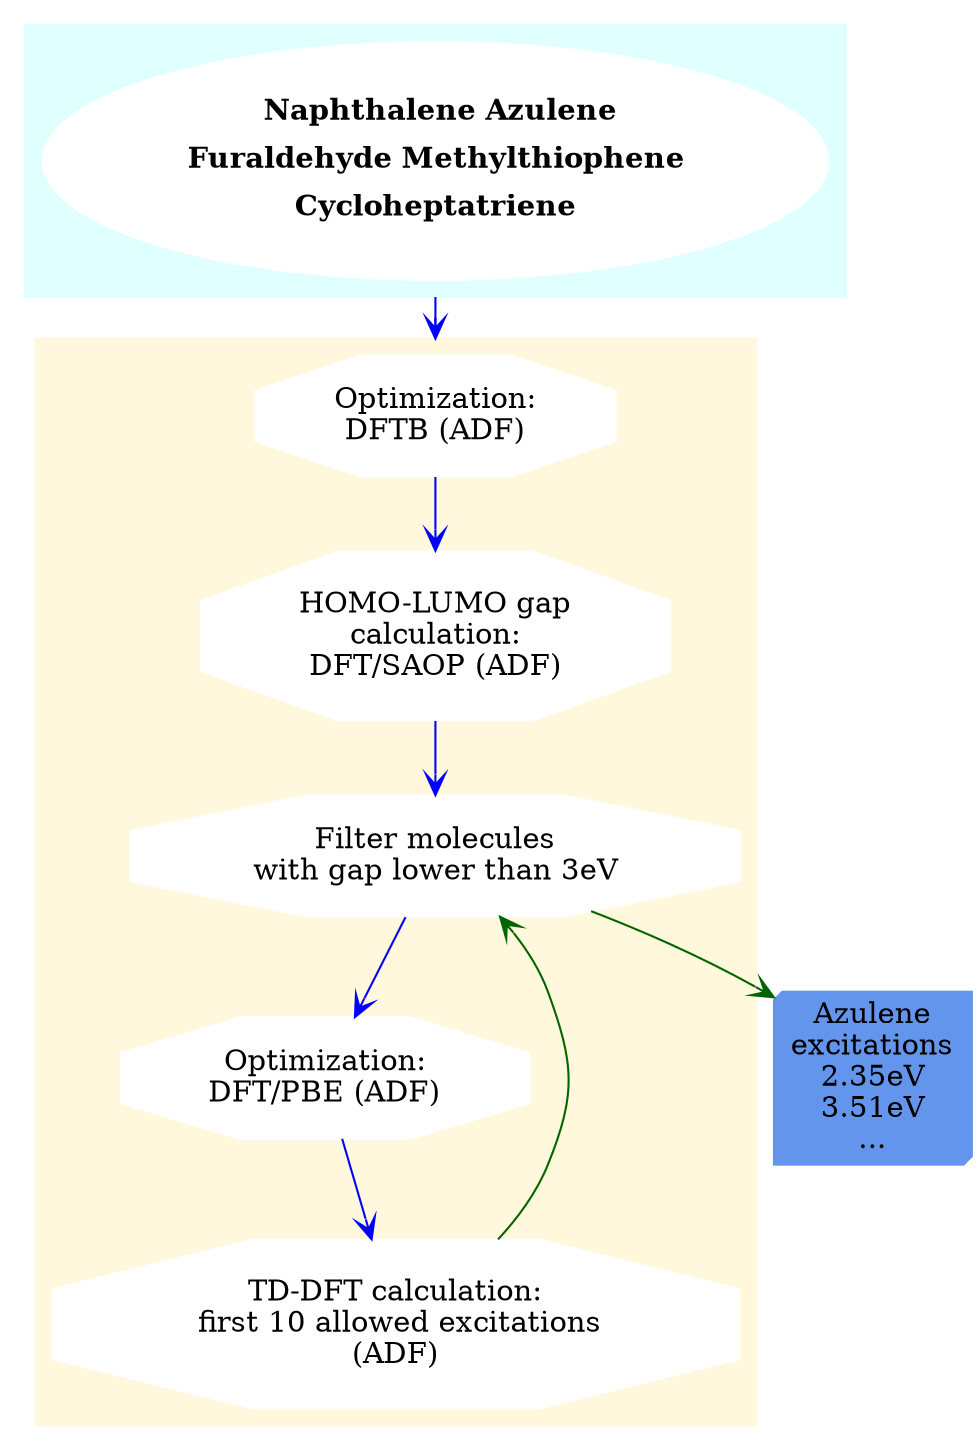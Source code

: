 
digraph G {
	rankdir=TB;
	edge[arrowhead=vee, color=blue]
        graph [dpi=300];
	newrank=true;
	compound=true;
	subgraph clustermol {
		node[style=filled, color=white];
		m1[label=<
		   <TABLE><TR><TD><B> Naphthalene Azulene</B></TD></TR>
		   <TR><TD><B>Furaldehyde Methylthiophene</B></TD></TR>
		   <TR><TD><B>Cycloheptatriene</B></TD></TR>		   
		   </TABLE> >]
		// m2[label="azulene"]
		// m3[label="cycloheptatriene"]
		// m4[label="furaldehyde"]
		// m5[label="methylthiophene"]
		
		
		// m1 -> m3 [style=invis];
		// m2 -> m4 -> m5 [style=invis];
		// m1 -> m2 [styldpie=invis];
		style=filled;
		color=lightcyan1;
		// {rank=same m1; m3}
		// {rank=same m2; m4;}
	}
	subgraph clustercalc {
	     node[style=filled, color=white, shape=octagon];
	     dftb[label="Optimization:\nDFTB (ADF)"];
	     saop[label="HOMO-LUMO gap\ncalculation:\nDFT/SAOP (ADF)"]
	     filter[label="Filter molecules\nwith gap lower than 3eV"]
	     opt[label="Optimization:\nDFT/PBE (ADF)"]
	     tddft[label="TD-DFT calculation:\n first 10 allowed excitations\n(ADF)"]
	     // filter2[label="Filter molecules\nwith gap lower than 3eV"]
	     dftb -> saop -> filter -> opt -> tddft;
	     tddft -> filter [color=darkgreen];
	     
	     

             style=filled;
	     color=cornsilk;
	     // {rank=same  saop; opt;}
	     // {rank=same dftb; tddft}
	}

        r1[label="Azulene\nexcitations\n2.35eV\n3.51eV\n...", shape=box3d, color=cornflowerblue, style=filled]

	m1 -> dftb [ltail=clustermol, lhead=clustercalc]

	filter -> r1  [color=darkgreen];
} 

